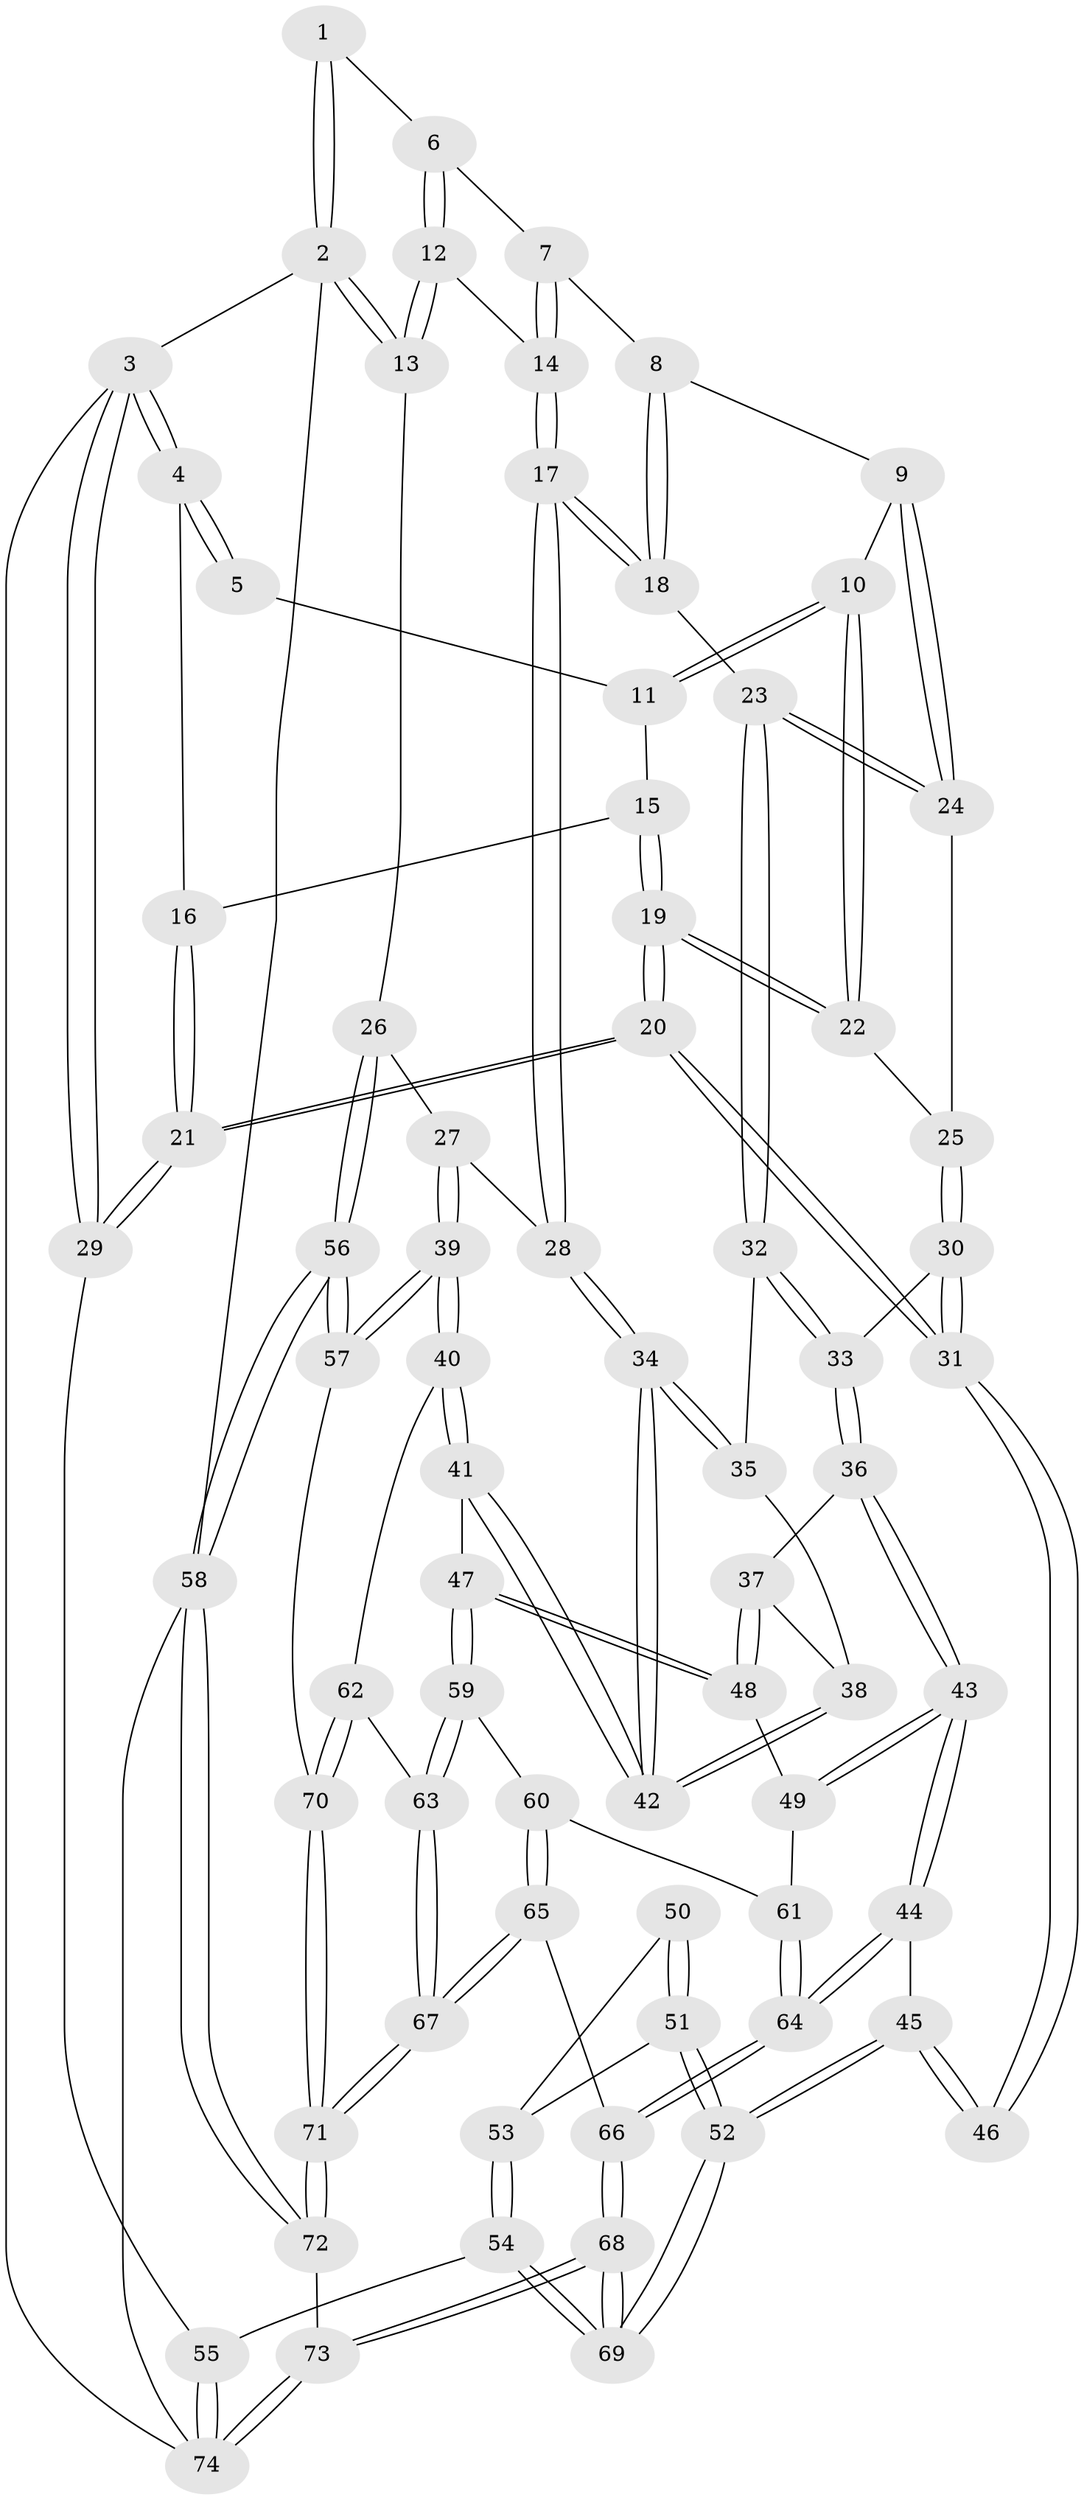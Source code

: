 // Generated by graph-tools (version 1.1) at 2025/03/03/09/25 03:03:12]
// undirected, 74 vertices, 182 edges
graph export_dot {
graph [start="1"]
  node [color=gray90,style=filled];
  1 [pos="+0.7075272889596048+0"];
  2 [pos="+1+0"];
  3 [pos="+0+0"];
  4 [pos="+0+0"];
  5 [pos="+0.33416144545528526+0"];
  6 [pos="+0.7252917579347187+0.063674287650154"];
  7 [pos="+0.7167801632310731+0.1448265166255594"];
  8 [pos="+0.678394837061521+0.2274522109217349"];
  9 [pos="+0.5670163652883886+0.27147787702777426"];
  10 [pos="+0.46272417264846394+0.2774368836273414"];
  11 [pos="+0.3415324961421525+0.14745168868230898"];
  12 [pos="+1+0.2569427291278069"];
  13 [pos="+1+0.21051178427305595"];
  14 [pos="+0.9361658070554122+0.32198182424988314"];
  15 [pos="+0.2883235930624977+0.21245980257031755"];
  16 [pos="+0.09865432991024134+0.23411721150381884"];
  17 [pos="+0.8133594653370456+0.4552966085903649"];
  18 [pos="+0.7649618154632739+0.44256582678772916"];
  19 [pos="+0.19112167901056895+0.44934568401861724"];
  20 [pos="+0.11337418717337243+0.5352948117825536"];
  21 [pos="+0.012864877677833219+0.5498900980016809"];
  22 [pos="+0.45309275709197466+0.4023649280346385"];
  23 [pos="+0.6906042228423042+0.4718727085159927"];
  24 [pos="+0.6208037875550224+0.44960939384914766"];
  25 [pos="+0.4820104299265274+0.45691753727100387"];
  26 [pos="+1+0.5255022527133787"];
  27 [pos="+0.8552639256394554+0.5054416873293096"];
  28 [pos="+0.8282017797240682+0.4811785759232392"];
  29 [pos="+0+0.5734834630162416"];
  30 [pos="+0.4557664297751727+0.5654761913466896"];
  31 [pos="+0.14235010723541086+0.5502519981348757"];
  32 [pos="+0.665416015724428+0.5256292336556555"];
  33 [pos="+0.47318897350739014+0.5978512401782603"];
  34 [pos="+0.7454020999861758+0.671163800778493"];
  35 [pos="+0.6639127855624533+0.5389283777319595"];
  36 [pos="+0.48068844773572433+0.6279027008422954"];
  37 [pos="+0.5966839293387274+0.6565299554686536"];
  38 [pos="+0.6359535641489987+0.6199332429776175"];
  39 [pos="+0.9699166516884005+0.7954256361676949"];
  40 [pos="+0.8429477500367386+0.7806217744973877"];
  41 [pos="+0.7502496594721694+0.7036770538897089"];
  42 [pos="+0.7449256327225895+0.6740103967507135"];
  43 [pos="+0.44157104728417645+0.7303100259324418"];
  44 [pos="+0.42919560849961885+0.7463674271506235"];
  45 [pos="+0.40801140508991024+0.7535311979005215"];
  46 [pos="+0.18094804093173922+0.5922467354254171"];
  47 [pos="+0.6533539336528302+0.7294046302421515"];
  48 [pos="+0.624305774254366+0.712124976617862"];
  49 [pos="+0.5700379652259311+0.755531590758561"];
  50 [pos="+0.23455403687407916+0.7196818326640515"];
  51 [pos="+0.277981086355749+0.8110237736186866"];
  52 [pos="+0.3298737682144965+0.8476715388080741"];
  53 [pos="+0.20925132886102524+0.8094114244691064"];
  54 [pos="+0.033009310973875466+0.8191798509397179"];
  55 [pos="+0+0.756550742505348"];
  56 [pos="+1+0.9022124842284528"];
  57 [pos="+1+0.823449927099718"];
  58 [pos="+1+1"];
  59 [pos="+0.6505794398139775+0.7848392461031766"];
  60 [pos="+0.5942776195512328+0.801540142174709"];
  61 [pos="+0.5769266521870335+0.7863525665945613"];
  62 [pos="+0.7754889483734086+0.822758411668718"];
  63 [pos="+0.677975525640451+0.8372387465864567"];
  64 [pos="+0.5015959707342446+0.8399289353766296"];
  65 [pos="+0.5834047334907381+0.9049984754062376"];
  66 [pos="+0.5263979550341433+0.8977674197277202"];
  67 [pos="+0.6195059205719574+0.9204961873514177"];
  68 [pos="+0.33376364653224344+1"];
  69 [pos="+0.309419283950161+1"];
  70 [pos="+0.7168783890799294+0.98870529425619"];
  71 [pos="+0.6832824723372138+1"];
  72 [pos="+0.6932579891914845+1"];
  73 [pos="+0.33193448370996115+1"];
  74 [pos="+0+1"];
  1 -- 2;
  1 -- 2;
  1 -- 6;
  2 -- 3;
  2 -- 13;
  2 -- 13;
  2 -- 58;
  3 -- 4;
  3 -- 4;
  3 -- 29;
  3 -- 29;
  3 -- 74;
  4 -- 5;
  4 -- 5;
  4 -- 16;
  5 -- 11;
  6 -- 7;
  6 -- 12;
  6 -- 12;
  7 -- 8;
  7 -- 14;
  7 -- 14;
  8 -- 9;
  8 -- 18;
  8 -- 18;
  9 -- 10;
  9 -- 24;
  9 -- 24;
  10 -- 11;
  10 -- 11;
  10 -- 22;
  10 -- 22;
  11 -- 15;
  12 -- 13;
  12 -- 13;
  12 -- 14;
  13 -- 26;
  14 -- 17;
  14 -- 17;
  15 -- 16;
  15 -- 19;
  15 -- 19;
  16 -- 21;
  16 -- 21;
  17 -- 18;
  17 -- 18;
  17 -- 28;
  17 -- 28;
  18 -- 23;
  19 -- 20;
  19 -- 20;
  19 -- 22;
  19 -- 22;
  20 -- 21;
  20 -- 21;
  20 -- 31;
  20 -- 31;
  21 -- 29;
  21 -- 29;
  22 -- 25;
  23 -- 24;
  23 -- 24;
  23 -- 32;
  23 -- 32;
  24 -- 25;
  25 -- 30;
  25 -- 30;
  26 -- 27;
  26 -- 56;
  26 -- 56;
  27 -- 28;
  27 -- 39;
  27 -- 39;
  28 -- 34;
  28 -- 34;
  29 -- 55;
  30 -- 31;
  30 -- 31;
  30 -- 33;
  31 -- 46;
  31 -- 46;
  32 -- 33;
  32 -- 33;
  32 -- 35;
  33 -- 36;
  33 -- 36;
  34 -- 35;
  34 -- 35;
  34 -- 42;
  34 -- 42;
  35 -- 38;
  36 -- 37;
  36 -- 43;
  36 -- 43;
  37 -- 38;
  37 -- 48;
  37 -- 48;
  38 -- 42;
  38 -- 42;
  39 -- 40;
  39 -- 40;
  39 -- 57;
  39 -- 57;
  40 -- 41;
  40 -- 41;
  40 -- 62;
  41 -- 42;
  41 -- 42;
  41 -- 47;
  43 -- 44;
  43 -- 44;
  43 -- 49;
  43 -- 49;
  44 -- 45;
  44 -- 64;
  44 -- 64;
  45 -- 46;
  45 -- 46;
  45 -- 52;
  45 -- 52;
  47 -- 48;
  47 -- 48;
  47 -- 59;
  47 -- 59;
  48 -- 49;
  49 -- 61;
  50 -- 51;
  50 -- 51;
  50 -- 53;
  51 -- 52;
  51 -- 52;
  51 -- 53;
  52 -- 69;
  52 -- 69;
  53 -- 54;
  53 -- 54;
  54 -- 55;
  54 -- 69;
  54 -- 69;
  55 -- 74;
  55 -- 74;
  56 -- 57;
  56 -- 57;
  56 -- 58;
  56 -- 58;
  57 -- 70;
  58 -- 72;
  58 -- 72;
  58 -- 74;
  59 -- 60;
  59 -- 63;
  59 -- 63;
  60 -- 61;
  60 -- 65;
  60 -- 65;
  61 -- 64;
  61 -- 64;
  62 -- 63;
  62 -- 70;
  62 -- 70;
  63 -- 67;
  63 -- 67;
  64 -- 66;
  64 -- 66;
  65 -- 66;
  65 -- 67;
  65 -- 67;
  66 -- 68;
  66 -- 68;
  67 -- 71;
  67 -- 71;
  68 -- 69;
  68 -- 69;
  68 -- 73;
  68 -- 73;
  70 -- 71;
  70 -- 71;
  71 -- 72;
  71 -- 72;
  72 -- 73;
  73 -- 74;
  73 -- 74;
}
